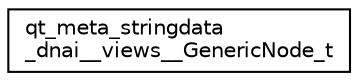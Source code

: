 digraph "Graphical Class Hierarchy"
{
  edge [fontname="Helvetica",fontsize="10",labelfontname="Helvetica",labelfontsize="10"];
  node [fontname="Helvetica",fontsize="10",shape=record];
  rankdir="LR";
  Node1 [label="qt_meta_stringdata\l_dnai__views__GenericNode_t",height=0.2,width=0.4,color="black", fillcolor="white", style="filled",URL="$structqt__meta__stringdata__dnai____views_____generic_node__t.html"];
}
